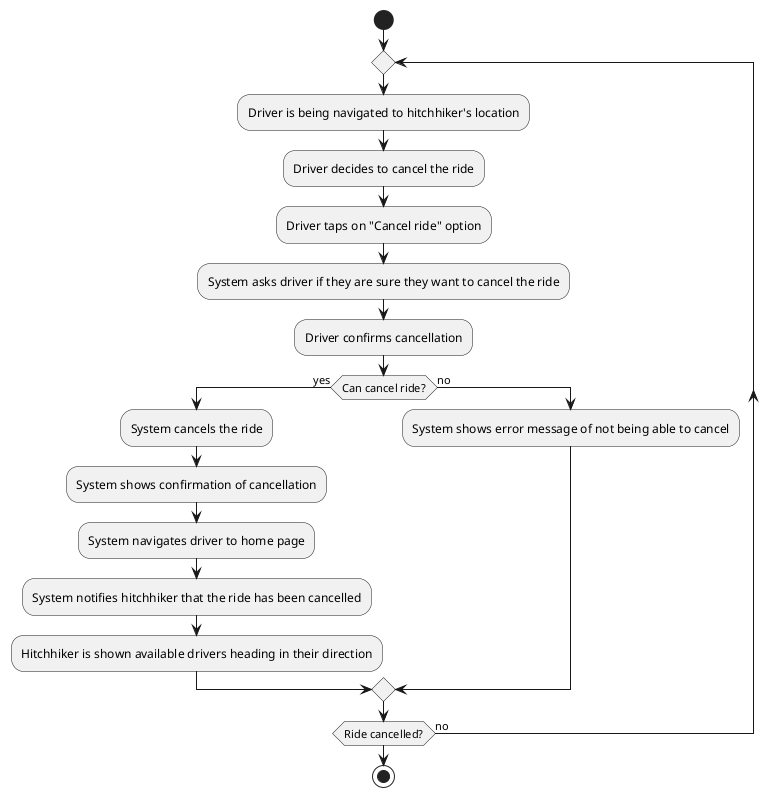 
@startuml
start
repeat
:Driver is being navigated to hitchhiker's location;
    :Driver decides to cancel the ride;
    :Driver taps on "Cancel ride" option;
    :System asks driver if they are sure they want to cancel the ride;
    :Driver confirms cancellation;

    if (Can cancel ride?) then (yes)
        :System cancels the ride;
        :System shows confirmation of cancellation;
        :System navigates driver to home page;
        :System notifies hitchhiker that the ride has been cancelled;
        :Hitchhiker is shown available drivers heading in their direction;
    else (no)
        :System shows error message of not being able to cancel;
    endif
repeat while (Ride cancelled?) is (no)
stop
@enduml


